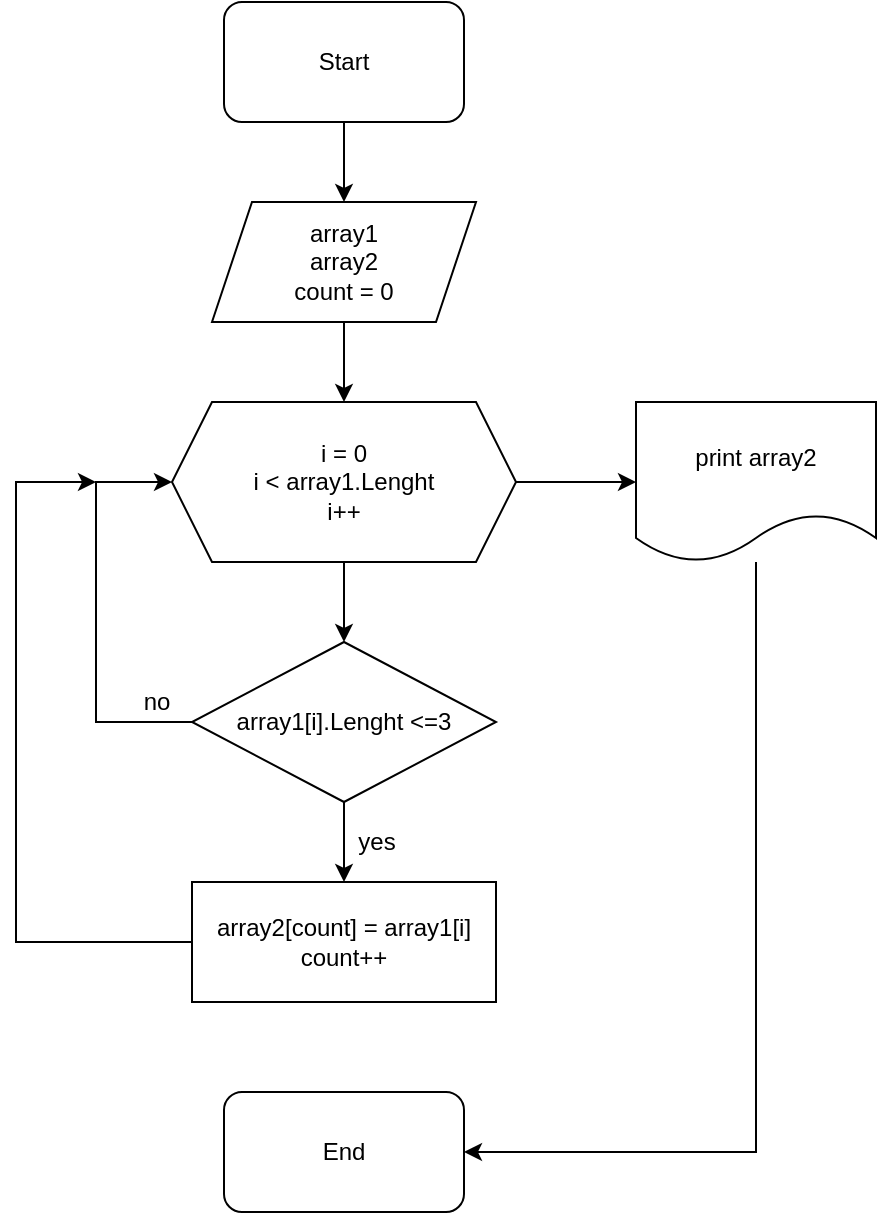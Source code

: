 <mxfile version="21.0.2" type="device"><diagram name="Страница 1" id="S1WllGWZkz9rF6aCJeMX"><mxGraphModel dx="1434" dy="764" grid="1" gridSize="10" guides="1" tooltips="1" connect="1" arrows="1" fold="1" page="1" pageScale="1" pageWidth="827" pageHeight="1169" math="0" shadow="0"><root><mxCell id="0"/><mxCell id="1" parent="0"/><mxCell id="P3oSmasnh5gLdKHrQz9b-6" value="" style="edgeStyle=orthogonalEdgeStyle;rounded=0;orthogonalLoop=1;jettySize=auto;html=1;" edge="1" parent="1" source="P3oSmasnh5gLdKHrQz9b-1" target="P3oSmasnh5gLdKHrQz9b-3"><mxGeometry relative="1" as="geometry"/></mxCell><mxCell id="P3oSmasnh5gLdKHrQz9b-1" value="Start" style="rounded=1;whiteSpace=wrap;html=1;" vertex="1" parent="1"><mxGeometry x="354" y="10" width="120" height="60" as="geometry"/></mxCell><mxCell id="P3oSmasnh5gLdKHrQz9b-11" style="edgeStyle=orthogonalEdgeStyle;rounded=0;orthogonalLoop=1;jettySize=auto;html=1;" edge="1" parent="1" source="P3oSmasnh5gLdKHrQz9b-2"><mxGeometry relative="1" as="geometry"><mxPoint x="290" y="250" as="targetPoint"/><Array as="points"><mxPoint x="250" y="480"/><mxPoint x="250" y="250"/></Array></mxGeometry></mxCell><mxCell id="P3oSmasnh5gLdKHrQz9b-2" value="array2[count] = array1[i]&lt;br&gt;count++" style="rounded=0;whiteSpace=wrap;html=1;" vertex="1" parent="1"><mxGeometry x="338" y="450" width="152" height="60" as="geometry"/></mxCell><mxCell id="P3oSmasnh5gLdKHrQz9b-7" value="" style="edgeStyle=orthogonalEdgeStyle;rounded=0;orthogonalLoop=1;jettySize=auto;html=1;" edge="1" parent="1" source="P3oSmasnh5gLdKHrQz9b-3" target="P3oSmasnh5gLdKHrQz9b-4"><mxGeometry relative="1" as="geometry"/></mxCell><mxCell id="P3oSmasnh5gLdKHrQz9b-3" value="array1&lt;br&gt;array2&lt;br&gt;count = 0" style="shape=parallelogram;perimeter=parallelogramPerimeter;whiteSpace=wrap;html=1;fixedSize=1;" vertex="1" parent="1"><mxGeometry x="348" y="110" width="132" height="60" as="geometry"/></mxCell><mxCell id="P3oSmasnh5gLdKHrQz9b-8" value="" style="edgeStyle=orthogonalEdgeStyle;rounded=0;orthogonalLoop=1;jettySize=auto;html=1;" edge="1" parent="1" source="P3oSmasnh5gLdKHrQz9b-4" target="P3oSmasnh5gLdKHrQz9b-5"><mxGeometry relative="1" as="geometry"/></mxCell><mxCell id="P3oSmasnh5gLdKHrQz9b-15" value="" style="edgeStyle=orthogonalEdgeStyle;rounded=0;orthogonalLoop=1;jettySize=auto;html=1;" edge="1" parent="1" source="P3oSmasnh5gLdKHrQz9b-4" target="P3oSmasnh5gLdKHrQz9b-14"><mxGeometry relative="1" as="geometry"/></mxCell><mxCell id="P3oSmasnh5gLdKHrQz9b-4" value="i = 0&lt;br&gt;i &amp;lt; array1.Lenght&lt;br&gt;i++" style="shape=hexagon;perimeter=hexagonPerimeter2;whiteSpace=wrap;html=1;fixedSize=1;" vertex="1" parent="1"><mxGeometry x="328" y="210" width="172" height="80" as="geometry"/></mxCell><mxCell id="P3oSmasnh5gLdKHrQz9b-9" value="" style="edgeStyle=orthogonalEdgeStyle;rounded=0;orthogonalLoop=1;jettySize=auto;html=1;" edge="1" parent="1" source="P3oSmasnh5gLdKHrQz9b-5" target="P3oSmasnh5gLdKHrQz9b-2"><mxGeometry relative="1" as="geometry"/></mxCell><mxCell id="P3oSmasnh5gLdKHrQz9b-12" style="edgeStyle=orthogonalEdgeStyle;rounded=0;orthogonalLoop=1;jettySize=auto;html=1;entryX=0;entryY=0.5;entryDx=0;entryDy=0;" edge="1" parent="1" source="P3oSmasnh5gLdKHrQz9b-5" target="P3oSmasnh5gLdKHrQz9b-4"><mxGeometry relative="1" as="geometry"><Array as="points"><mxPoint x="290" y="370"/><mxPoint x="290" y="250"/></Array></mxGeometry></mxCell><mxCell id="P3oSmasnh5gLdKHrQz9b-5" value="array1[i].Lenght &amp;lt;=3" style="rhombus;whiteSpace=wrap;html=1;" vertex="1" parent="1"><mxGeometry x="338" y="330" width="152" height="80" as="geometry"/></mxCell><mxCell id="P3oSmasnh5gLdKHrQz9b-10" value="yes" style="text;html=1;align=center;verticalAlign=middle;resizable=0;points=[];autosize=1;strokeColor=none;fillColor=none;" vertex="1" parent="1"><mxGeometry x="410" y="415" width="40" height="30" as="geometry"/></mxCell><mxCell id="P3oSmasnh5gLdKHrQz9b-13" value="no" style="text;html=1;align=center;verticalAlign=middle;resizable=0;points=[];autosize=1;strokeColor=none;fillColor=none;" vertex="1" parent="1"><mxGeometry x="300" y="345" width="40" height="30" as="geometry"/></mxCell><mxCell id="P3oSmasnh5gLdKHrQz9b-17" style="edgeStyle=orthogonalEdgeStyle;rounded=0;orthogonalLoop=1;jettySize=auto;html=1;entryX=1;entryY=0.5;entryDx=0;entryDy=0;" edge="1" parent="1" source="P3oSmasnh5gLdKHrQz9b-14" target="P3oSmasnh5gLdKHrQz9b-16"><mxGeometry relative="1" as="geometry"><Array as="points"><mxPoint x="620" y="585"/></Array></mxGeometry></mxCell><mxCell id="P3oSmasnh5gLdKHrQz9b-14" value="print array2" style="shape=document;whiteSpace=wrap;html=1;boundedLbl=1;" vertex="1" parent="1"><mxGeometry x="560" y="210" width="120" height="80" as="geometry"/></mxCell><mxCell id="P3oSmasnh5gLdKHrQz9b-16" value="End" style="rounded=1;whiteSpace=wrap;html=1;" vertex="1" parent="1"><mxGeometry x="354" y="555" width="120" height="60" as="geometry"/></mxCell></root></mxGraphModel></diagram></mxfile>